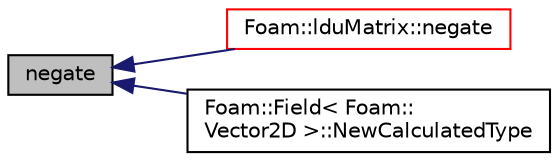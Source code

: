 digraph "negate"
{
  bgcolor="transparent";
  edge [fontname="Helvetica",fontsize="10",labelfontname="Helvetica",labelfontsize="10"];
  node [fontname="Helvetica",fontsize="10",shape=record];
  rankdir="LR";
  Node1 [label="negate",height=0.2,width=0.4,color="black", fillcolor="grey75", style="filled", fontcolor="black"];
  Node1 -> Node2 [dir="back",color="midnightblue",fontsize="10",style="solid",fontname="Helvetica"];
  Node2 [label="Foam::lduMatrix::negate",height=0.2,width=0.4,color="red",URL="$a01305.html#abcdb1512395327f8236a4f4a4d4ff648"];
  Node1 -> Node3 [dir="back",color="midnightblue",fontsize="10",style="solid",fontname="Helvetica"];
  Node3 [label="Foam::Field\< Foam::\lVector2D \>::NewCalculatedType",height=0.2,width=0.4,color="black",URL="$a00765.html#ae6bdf47436f49314cb0fc784144bf18f",tooltip="Return a pointer to a new calculatedFvPatchFieldField created on. "];
}
